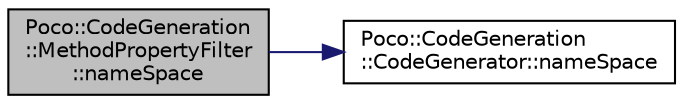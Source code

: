 digraph "Poco::CodeGeneration::MethodPropertyFilter::nameSpace"
{
 // LATEX_PDF_SIZE
  edge [fontname="Helvetica",fontsize="10",labelfontname="Helvetica",labelfontsize="10"];
  node [fontname="Helvetica",fontsize="10",shape=record];
  rankdir="LR";
  Node1 [label="Poco::CodeGeneration\l::MethodPropertyFilter\l::nameSpace",height=0.2,width=0.4,color="black", fillcolor="grey75", style="filled", fontcolor="black",tooltip="Returns all system includes that the CodeGenerator consists of."];
  Node1 -> Node2 [color="midnightblue",fontsize="10",style="solid",fontname="Helvetica"];
  Node2 [label="Poco::CodeGeneration\l::CodeGenerator::nameSpace",height=0.2,width=0.4,color="black", fillcolor="white", style="filled",URL="$classPoco_1_1CodeGeneration_1_1CodeGenerator.html#a2fd9f92835112d3cc6896088c4f9ba02",tooltip="Returns all system includes that the CodeGenerator consists of."];
}
